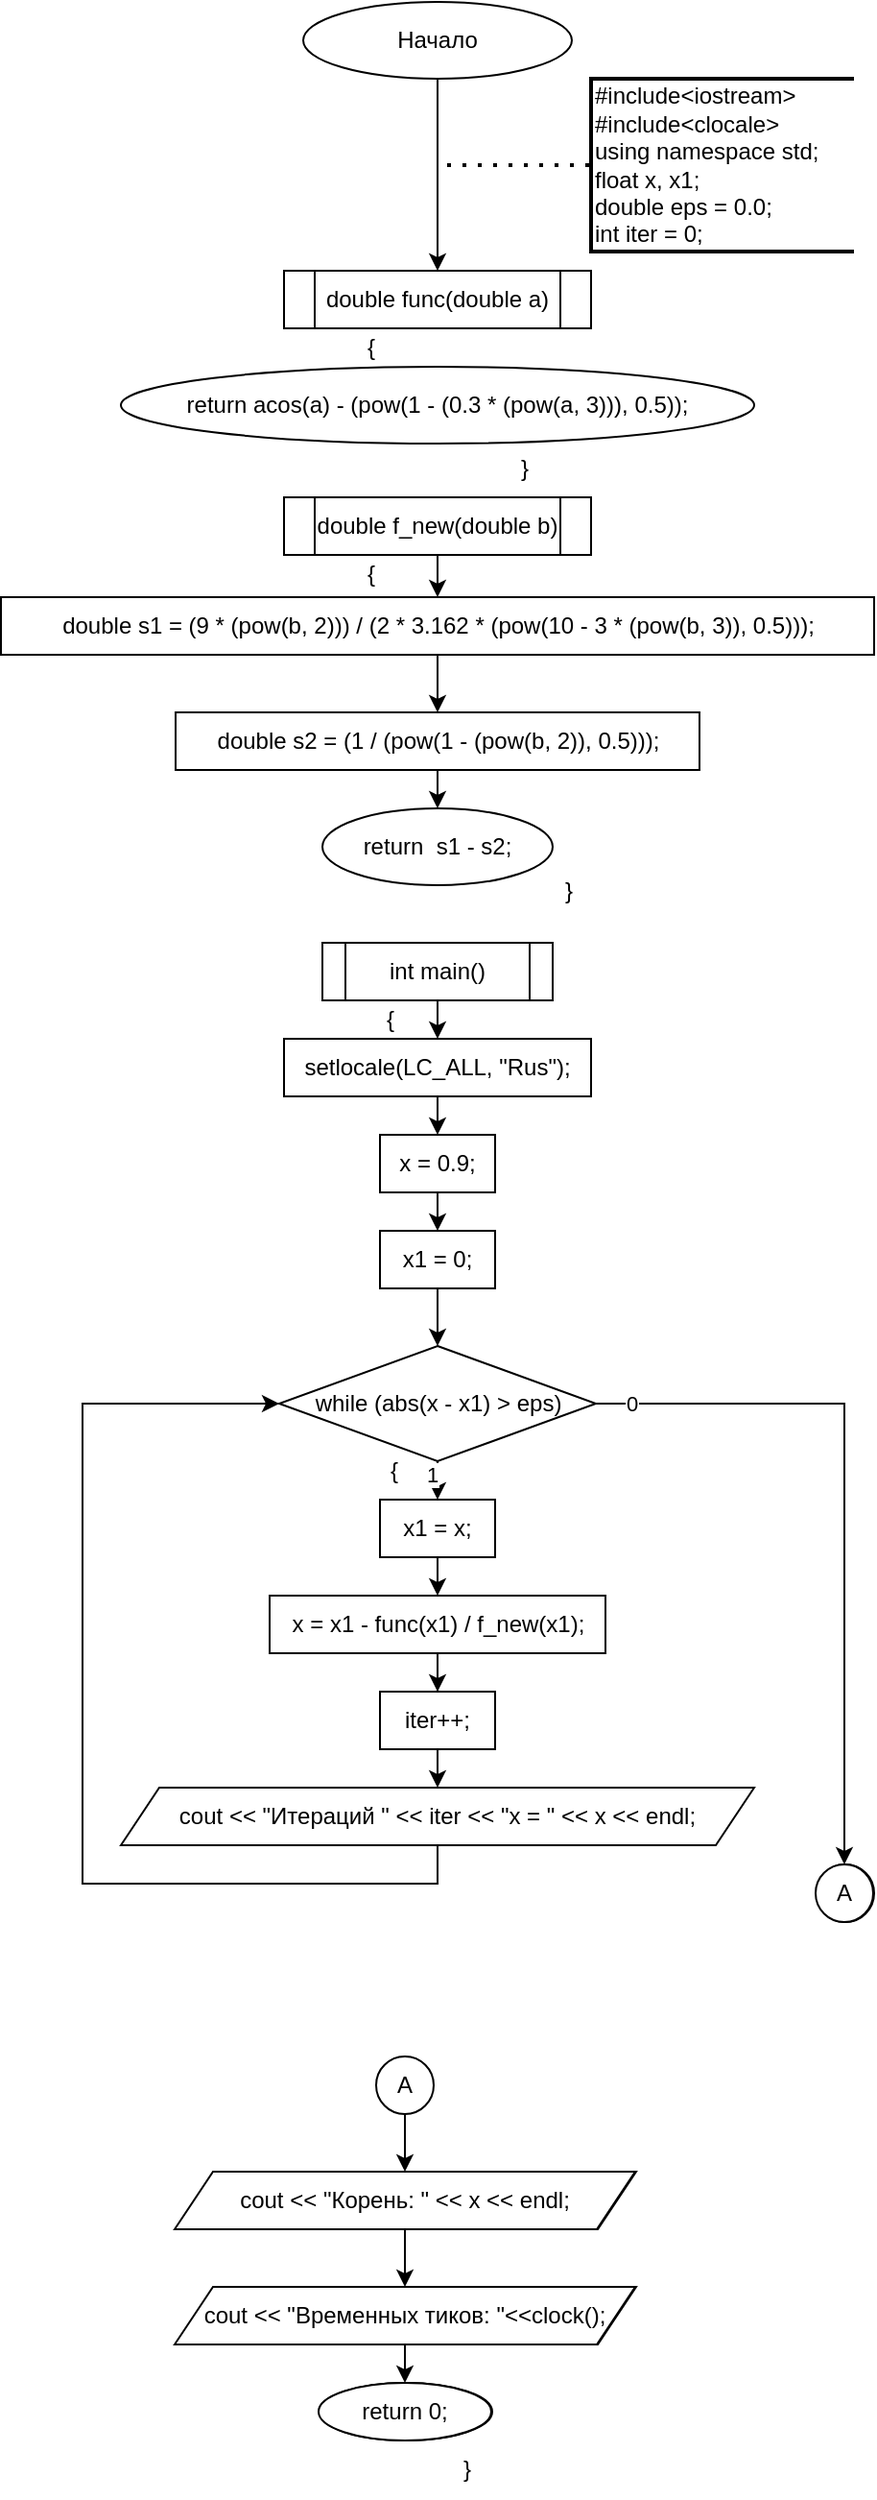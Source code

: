 <mxfile version="25.0.1">
  <diagram name="Страница — 1" id="fuBYI_S4vZk9Xxi2a3bl">
    <mxGraphModel dx="890" dy="434" grid="0" gridSize="10" guides="1" tooltips="1" connect="1" arrows="1" fold="1" page="1" pageScale="1" pageWidth="1169" pageHeight="1654" math="0" shadow="0">
      <root>
        <mxCell id="0" />
        <mxCell id="1" parent="0" />
        <mxCell id="EuVw9vk-sqjzFGuYe3wy-1" value="#include&amp;lt;iostream&amp;gt;&lt;div&gt;#include&amp;lt;clocale&amp;gt;&lt;/div&gt;&lt;div&gt;using namespace std;&lt;/div&gt;&lt;div&gt;float x, x1;&lt;/div&gt;&lt;div&gt;double eps = 0.0;&lt;/div&gt;&lt;div&gt;int iter = 0;&lt;/div&gt;" style="strokeWidth=2;html=1;shape=mxgraph.flowchart.annotation_1;align=left;pointerEvents=1;" parent="1" vertex="1">
          <mxGeometry x="665" y="50" width="137" height="90" as="geometry" />
        </mxCell>
        <mxCell id="EuVw9vk-sqjzFGuYe3wy-5" style="edgeStyle=orthogonalEdgeStyle;rounded=0;orthogonalLoop=1;jettySize=auto;html=1;exitX=0.5;exitY=1;exitDx=0;exitDy=0;entryX=0.5;entryY=0;entryDx=0;entryDy=0;" parent="1" source="EuVw9vk-sqjzFGuYe3wy-2" target="ve3IUuf1m5ZSZoWxuh3n-1" edge="1">
          <mxGeometry relative="1" as="geometry">
            <mxPoint x="585" y="120" as="targetPoint" />
          </mxGeometry>
        </mxCell>
        <mxCell id="EuVw9vk-sqjzFGuYe3wy-2" value="Начало" style="ellipse;whiteSpace=wrap;html=1;" parent="1" vertex="1">
          <mxGeometry x="515" y="10" width="140" height="40" as="geometry" />
        </mxCell>
        <mxCell id="EuVw9vk-sqjzFGuYe3wy-3" style="edgeStyle=orthogonalEdgeStyle;rounded=0;orthogonalLoop=1;jettySize=auto;html=1;exitX=0.5;exitY=1;exitDx=0;exitDy=0;exitPerimeter=0;" parent="1" source="EuVw9vk-sqjzFGuYe3wy-1" target="EuVw9vk-sqjzFGuYe3wy-1" edge="1">
          <mxGeometry relative="1" as="geometry" />
        </mxCell>
        <mxCell id="EuVw9vk-sqjzFGuYe3wy-6" value="" style="endArrow=none;dashed=1;html=1;dashPattern=1 3;strokeWidth=2;rounded=0;entryX=0;entryY=0.5;entryDx=0;entryDy=0;entryPerimeter=0;" parent="1" target="EuVw9vk-sqjzFGuYe3wy-1" edge="1">
          <mxGeometry width="50" height="50" relative="1" as="geometry">
            <mxPoint x="590" y="95" as="sourcePoint" />
            <mxPoint x="600" y="110" as="targetPoint" />
          </mxGeometry>
        </mxCell>
        <mxCell id="ve3IUuf1m5ZSZoWxuh3n-1" value="double func(double a)" style="shape=process;whiteSpace=wrap;html=1;backgroundOutline=1;" vertex="1" parent="1">
          <mxGeometry x="505" y="150" width="160" height="30" as="geometry" />
        </mxCell>
        <mxCell id="ve3IUuf1m5ZSZoWxuh3n-2" value="return acos(a) - (pow(1 - (0.3 * (pow(a, 3))), 0.5));" style="ellipse;whiteSpace=wrap;html=1;" vertex="1" parent="1">
          <mxGeometry x="420" y="200" width="330" height="40" as="geometry" />
        </mxCell>
        <mxCell id="ve3IUuf1m5ZSZoWxuh3n-3" value="{" style="text;html=1;align=center;verticalAlign=middle;resizable=0;points=[];autosize=1;strokeColor=none;fillColor=none;" vertex="1" parent="1">
          <mxGeometry x="535" y="175" width="30" height="30" as="geometry" />
        </mxCell>
        <mxCell id="ve3IUuf1m5ZSZoWxuh3n-4" value="}" style="text;html=1;align=center;verticalAlign=middle;resizable=0;points=[];autosize=1;strokeColor=none;fillColor=none;" vertex="1" parent="1">
          <mxGeometry x="615" y="238" width="30" height="30" as="geometry" />
        </mxCell>
        <mxCell id="ve3IUuf1m5ZSZoWxuh3n-10" style="edgeStyle=orthogonalEdgeStyle;rounded=0;orthogonalLoop=1;jettySize=auto;html=1;exitX=0.5;exitY=1;exitDx=0;exitDy=0;entryX=0.5;entryY=0;entryDx=0;entryDy=0;" edge="1" parent="1" source="ve3IUuf1m5ZSZoWxuh3n-6" target="ve3IUuf1m5ZSZoWxuh3n-7">
          <mxGeometry relative="1" as="geometry" />
        </mxCell>
        <mxCell id="ve3IUuf1m5ZSZoWxuh3n-6" value="double f_new(double b)" style="shape=process;whiteSpace=wrap;html=1;backgroundOutline=1;" vertex="1" parent="1">
          <mxGeometry x="505" y="268" width="160" height="30" as="geometry" />
        </mxCell>
        <mxCell id="ve3IUuf1m5ZSZoWxuh3n-11" style="edgeStyle=orthogonalEdgeStyle;rounded=0;orthogonalLoop=1;jettySize=auto;html=1;exitX=0.5;exitY=1;exitDx=0;exitDy=0;entryX=0.5;entryY=0;entryDx=0;entryDy=0;" edge="1" parent="1" source="ve3IUuf1m5ZSZoWxuh3n-7" target="ve3IUuf1m5ZSZoWxuh3n-8">
          <mxGeometry relative="1" as="geometry" />
        </mxCell>
        <mxCell id="ve3IUuf1m5ZSZoWxuh3n-7" value="double s1 = (9 * (pow(b, 2))) / (2 * 3.162 * (pow(10 - 3 * (pow(b, 3)), 0.5)));" style="whiteSpace=wrap;html=1;" vertex="1" parent="1">
          <mxGeometry x="357.5" y="320" width="455" height="30" as="geometry" />
        </mxCell>
        <mxCell id="ve3IUuf1m5ZSZoWxuh3n-12" style="edgeStyle=orthogonalEdgeStyle;rounded=0;orthogonalLoop=1;jettySize=auto;html=1;exitX=0.5;exitY=1;exitDx=0;exitDy=0;entryX=0.5;entryY=0;entryDx=0;entryDy=0;" edge="1" parent="1" source="ve3IUuf1m5ZSZoWxuh3n-8" target="ve3IUuf1m5ZSZoWxuh3n-9">
          <mxGeometry relative="1" as="geometry" />
        </mxCell>
        <mxCell id="ve3IUuf1m5ZSZoWxuh3n-8" value="double s2 = (1 / (pow(1 - (pow(b, 2)), 0.5)));" style="whiteSpace=wrap;html=1;" vertex="1" parent="1">
          <mxGeometry x="448.5" y="380" width="273" height="30" as="geometry" />
        </mxCell>
        <mxCell id="ve3IUuf1m5ZSZoWxuh3n-9" value="return  s1 - s2;" style="ellipse;whiteSpace=wrap;html=1;" vertex="1" parent="1">
          <mxGeometry x="525" y="430" width="120" height="40" as="geometry" />
        </mxCell>
        <mxCell id="ve3IUuf1m5ZSZoWxuh3n-47" style="edgeStyle=orthogonalEdgeStyle;rounded=0;orthogonalLoop=1;jettySize=auto;html=1;exitX=0.5;exitY=1;exitDx=0;exitDy=0;entryX=0.5;entryY=0;entryDx=0;entryDy=0;" edge="1" parent="1" source="ve3IUuf1m5ZSZoWxuh3n-13" target="ve3IUuf1m5ZSZoWxuh3n-14">
          <mxGeometry relative="1" as="geometry" />
        </mxCell>
        <mxCell id="ve3IUuf1m5ZSZoWxuh3n-13" value="int main()" style="shape=process;whiteSpace=wrap;html=1;backgroundOutline=1;" vertex="1" parent="1">
          <mxGeometry x="525" y="500" width="120" height="30" as="geometry" />
        </mxCell>
        <mxCell id="ve3IUuf1m5ZSZoWxuh3n-46" style="edgeStyle=orthogonalEdgeStyle;rounded=0;orthogonalLoop=1;jettySize=auto;html=1;exitX=0.5;exitY=1;exitDx=0;exitDy=0;entryX=0.5;entryY=0;entryDx=0;entryDy=0;" edge="1" parent="1" source="ve3IUuf1m5ZSZoWxuh3n-14" target="ve3IUuf1m5ZSZoWxuh3n-15">
          <mxGeometry relative="1" as="geometry" />
        </mxCell>
        <mxCell id="ve3IUuf1m5ZSZoWxuh3n-14" value="setlocale(LC_ALL, &quot;Rus&quot;);" style="whiteSpace=wrap;html=1;" vertex="1" parent="1">
          <mxGeometry x="505" y="550" width="160" height="30" as="geometry" />
        </mxCell>
        <mxCell id="ve3IUuf1m5ZSZoWxuh3n-45" style="edgeStyle=orthogonalEdgeStyle;rounded=0;orthogonalLoop=1;jettySize=auto;html=1;exitX=0.5;exitY=1;exitDx=0;exitDy=0;entryX=0.5;entryY=0;entryDx=0;entryDy=0;" edge="1" parent="1" source="ve3IUuf1m5ZSZoWxuh3n-15" target="ve3IUuf1m5ZSZoWxuh3n-16">
          <mxGeometry relative="1" as="geometry" />
        </mxCell>
        <mxCell id="ve3IUuf1m5ZSZoWxuh3n-15" value="x = 0.9;" style="whiteSpace=wrap;html=1;" vertex="1" parent="1">
          <mxGeometry x="555" y="600" width="60" height="30" as="geometry" />
        </mxCell>
        <mxCell id="ve3IUuf1m5ZSZoWxuh3n-44" style="edgeStyle=orthogonalEdgeStyle;rounded=0;orthogonalLoop=1;jettySize=auto;html=1;exitX=0.5;exitY=1;exitDx=0;exitDy=0;entryX=0.5;entryY=0;entryDx=0;entryDy=0;" edge="1" parent="1" source="ve3IUuf1m5ZSZoWxuh3n-16" target="ve3IUuf1m5ZSZoWxuh3n-17">
          <mxGeometry relative="1" as="geometry" />
        </mxCell>
        <mxCell id="ve3IUuf1m5ZSZoWxuh3n-16" value="x1 = 0;" style="whiteSpace=wrap;html=1;" vertex="1" parent="1">
          <mxGeometry x="555" y="650" width="60" height="30" as="geometry" />
        </mxCell>
        <mxCell id="ve3IUuf1m5ZSZoWxuh3n-35" style="edgeStyle=orthogonalEdgeStyle;rounded=0;orthogonalLoop=1;jettySize=auto;html=1;exitX=0.5;exitY=1;exitDx=0;exitDy=0;entryX=0.5;entryY=0;entryDx=0;entryDy=0;" edge="1" parent="1" source="ve3IUuf1m5ZSZoWxuh3n-17" target="ve3IUuf1m5ZSZoWxuh3n-18">
          <mxGeometry relative="1" as="geometry" />
        </mxCell>
        <mxCell id="ve3IUuf1m5ZSZoWxuh3n-41" value="1" style="edgeLabel;html=1;align=center;verticalAlign=middle;resizable=0;points=[];" vertex="1" connectable="0" parent="ve3IUuf1m5ZSZoWxuh3n-35">
          <mxGeometry x="-0.317" y="-3" relative="1" as="geometry">
            <mxPoint as="offset" />
          </mxGeometry>
        </mxCell>
        <mxCell id="ve3IUuf1m5ZSZoWxuh3n-42" style="edgeStyle=orthogonalEdgeStyle;rounded=0;orthogonalLoop=1;jettySize=auto;html=1;exitX=1;exitY=0.5;exitDx=0;exitDy=0;entryX=0.5;entryY=0;entryDx=0;entryDy=0;" edge="1" parent="1" source="ve3IUuf1m5ZSZoWxuh3n-17" target="ve3IUuf1m5ZSZoWxuh3n-29">
          <mxGeometry relative="1" as="geometry" />
        </mxCell>
        <mxCell id="ve3IUuf1m5ZSZoWxuh3n-43" value="0" style="edgeLabel;html=1;align=center;verticalAlign=middle;resizable=0;points=[];" vertex="1" connectable="0" parent="ve3IUuf1m5ZSZoWxuh3n-42">
          <mxGeometry x="-0.902" relative="1" as="geometry">
            <mxPoint as="offset" />
          </mxGeometry>
        </mxCell>
        <mxCell id="ve3IUuf1m5ZSZoWxuh3n-17" value="while (abs(x - x1) &amp;gt; eps)" style="rhombus;whiteSpace=wrap;html=1;" vertex="1" parent="1">
          <mxGeometry x="502.5" y="710" width="165" height="60" as="geometry" />
        </mxCell>
        <mxCell id="ve3IUuf1m5ZSZoWxuh3n-36" style="edgeStyle=orthogonalEdgeStyle;rounded=0;orthogonalLoop=1;jettySize=auto;html=1;exitX=0.5;exitY=1;exitDx=0;exitDy=0;entryX=0.5;entryY=0;entryDx=0;entryDy=0;" edge="1" parent="1" source="ve3IUuf1m5ZSZoWxuh3n-18" target="ve3IUuf1m5ZSZoWxuh3n-19">
          <mxGeometry relative="1" as="geometry" />
        </mxCell>
        <mxCell id="ve3IUuf1m5ZSZoWxuh3n-18" value="x1 = x;" style="whiteSpace=wrap;html=1;" vertex="1" parent="1">
          <mxGeometry x="555" y="790" width="60" height="30" as="geometry" />
        </mxCell>
        <mxCell id="ve3IUuf1m5ZSZoWxuh3n-37" style="edgeStyle=orthogonalEdgeStyle;rounded=0;orthogonalLoop=1;jettySize=auto;html=1;exitX=0.5;exitY=1;exitDx=0;exitDy=0;" edge="1" parent="1" source="ve3IUuf1m5ZSZoWxuh3n-19" target="ve3IUuf1m5ZSZoWxuh3n-20">
          <mxGeometry relative="1" as="geometry" />
        </mxCell>
        <mxCell id="ve3IUuf1m5ZSZoWxuh3n-19" value="x = x1 - func(x1) / f_new(x1);" style="whiteSpace=wrap;html=1;" vertex="1" parent="1">
          <mxGeometry x="497.5" y="840" width="175" height="30" as="geometry" />
        </mxCell>
        <mxCell id="ve3IUuf1m5ZSZoWxuh3n-38" style="edgeStyle=orthogonalEdgeStyle;rounded=0;orthogonalLoop=1;jettySize=auto;html=1;exitX=0.5;exitY=1;exitDx=0;exitDy=0;entryX=0.5;entryY=0;entryDx=0;entryDy=0;" edge="1" parent="1" source="ve3IUuf1m5ZSZoWxuh3n-20" target="ve3IUuf1m5ZSZoWxuh3n-21">
          <mxGeometry relative="1" as="geometry" />
        </mxCell>
        <mxCell id="ve3IUuf1m5ZSZoWxuh3n-20" value="iter++;" style="whiteSpace=wrap;html=1;" vertex="1" parent="1">
          <mxGeometry x="555" y="890" width="60" height="30" as="geometry" />
        </mxCell>
        <mxCell id="ve3IUuf1m5ZSZoWxuh3n-39" style="edgeStyle=orthogonalEdgeStyle;rounded=0;orthogonalLoop=1;jettySize=auto;html=1;exitX=0.5;exitY=1;exitDx=0;exitDy=0;entryX=0;entryY=0.5;entryDx=0;entryDy=0;" edge="1" parent="1" source="ve3IUuf1m5ZSZoWxuh3n-21" target="ve3IUuf1m5ZSZoWxuh3n-17">
          <mxGeometry relative="1" as="geometry">
            <Array as="points">
              <mxPoint x="585" y="990" />
              <mxPoint x="400" y="990" />
              <mxPoint x="400" y="740" />
            </Array>
          </mxGeometry>
        </mxCell>
        <mxCell id="ve3IUuf1m5ZSZoWxuh3n-21" value="cout &amp;lt;&amp;lt; &quot;Итераций &quot; &amp;lt;&amp;lt; iter &amp;lt;&amp;lt; &quot;x = &quot; &amp;lt;&amp;lt; x &amp;lt;&amp;lt; endl;" style="shape=parallelogram;perimeter=parallelogramPerimeter;whiteSpace=wrap;html=1;fixedSize=1;" vertex="1" parent="1">
          <mxGeometry x="420" y="940" width="330" height="30" as="geometry" />
        </mxCell>
        <mxCell id="ve3IUuf1m5ZSZoWxuh3n-22" value="cout &amp;lt;&amp;lt; &quot;Корень: &quot; &amp;lt;&amp;lt; x &amp;lt;&amp;lt; endl;" style="shape=parallelogram;perimeter=parallelogramPerimeter;whiteSpace=wrap;html=1;fixedSize=1;" vertex="1" parent="1">
          <mxGeometry x="448.5" y="1140" width="240" height="30" as="geometry" />
        </mxCell>
        <mxCell id="ve3IUuf1m5ZSZoWxuh3n-23" value="cout &amp;lt;&amp;lt; &quot;Временных тиков: &quot;&amp;lt;&amp;lt;clock();" style="shape=parallelogram;perimeter=parallelogramPerimeter;whiteSpace=wrap;html=1;fixedSize=1;" vertex="1" parent="1">
          <mxGeometry x="448.5" y="1200" width="240" height="30" as="geometry" />
        </mxCell>
        <mxCell id="ve3IUuf1m5ZSZoWxuh3n-24" value="return 0;" style="ellipse;whiteSpace=wrap;html=1;" vertex="1" parent="1">
          <mxGeometry x="523.5" y="1250" width="90" height="30" as="geometry" />
        </mxCell>
        <mxCell id="ve3IUuf1m5ZSZoWxuh3n-25" value="A" style="ellipse;whiteSpace=wrap;html=1;" vertex="1" parent="1">
          <mxGeometry x="782.5" y="980" width="30" height="30" as="geometry" />
        </mxCell>
        <mxCell id="ve3IUuf1m5ZSZoWxuh3n-32" style="edgeStyle=orthogonalEdgeStyle;rounded=0;orthogonalLoop=1;jettySize=auto;html=1;exitX=0.5;exitY=1;exitDx=0;exitDy=0;entryX=0.5;entryY=0;entryDx=0;entryDy=0;" edge="1" parent="1" source="ve3IUuf1m5ZSZoWxuh3n-26" target="ve3IUuf1m5ZSZoWxuh3n-27">
          <mxGeometry relative="1" as="geometry" />
        </mxCell>
        <mxCell id="ve3IUuf1m5ZSZoWxuh3n-26" value="cout &amp;lt;&amp;lt; &quot;Корень: &quot; &amp;lt;&amp;lt; x &amp;lt;&amp;lt; endl;" style="shape=parallelogram;perimeter=parallelogramPerimeter;whiteSpace=wrap;html=1;fixedSize=1;" vertex="1" parent="1">
          <mxGeometry x="448" y="1140" width="240" height="30" as="geometry" />
        </mxCell>
        <mxCell id="ve3IUuf1m5ZSZoWxuh3n-33" style="edgeStyle=orthogonalEdgeStyle;rounded=0;orthogonalLoop=1;jettySize=auto;html=1;exitX=0.5;exitY=1;exitDx=0;exitDy=0;entryX=0.5;entryY=0;entryDx=0;entryDy=0;" edge="1" parent="1" source="ve3IUuf1m5ZSZoWxuh3n-27" target="ve3IUuf1m5ZSZoWxuh3n-28">
          <mxGeometry relative="1" as="geometry" />
        </mxCell>
        <mxCell id="ve3IUuf1m5ZSZoWxuh3n-27" value="cout &amp;lt;&amp;lt; &quot;Временных тиков: &quot;&amp;lt;&amp;lt;clock();" style="shape=parallelogram;perimeter=parallelogramPerimeter;whiteSpace=wrap;html=1;fixedSize=1;" vertex="1" parent="1">
          <mxGeometry x="448" y="1200" width="240" height="30" as="geometry" />
        </mxCell>
        <mxCell id="ve3IUuf1m5ZSZoWxuh3n-28" value="return 0;" style="ellipse;whiteSpace=wrap;html=1;" vertex="1" parent="1">
          <mxGeometry x="523" y="1250" width="90" height="30" as="geometry" />
        </mxCell>
        <mxCell id="ve3IUuf1m5ZSZoWxuh3n-29" value="A" style="ellipse;whiteSpace=wrap;html=1;" vertex="1" parent="1">
          <mxGeometry x="782" y="980" width="30" height="30" as="geometry" />
        </mxCell>
        <mxCell id="ve3IUuf1m5ZSZoWxuh3n-31" style="edgeStyle=orthogonalEdgeStyle;rounded=0;orthogonalLoop=1;jettySize=auto;html=1;exitX=0.5;exitY=1;exitDx=0;exitDy=0;entryX=0.5;entryY=0;entryDx=0;entryDy=0;" edge="1" parent="1" source="ve3IUuf1m5ZSZoWxuh3n-30" target="ve3IUuf1m5ZSZoWxuh3n-26">
          <mxGeometry relative="1" as="geometry" />
        </mxCell>
        <mxCell id="ve3IUuf1m5ZSZoWxuh3n-30" value="A" style="ellipse;whiteSpace=wrap;html=1;" vertex="1" parent="1">
          <mxGeometry x="553" y="1080" width="30" height="30" as="geometry" />
        </mxCell>
        <mxCell id="ve3IUuf1m5ZSZoWxuh3n-34" value="}" style="text;html=1;align=center;verticalAlign=middle;resizable=0;points=[];autosize=1;strokeColor=none;fillColor=none;" vertex="1" parent="1">
          <mxGeometry x="585" y="1280" width="30" height="30" as="geometry" />
        </mxCell>
        <mxCell id="ve3IUuf1m5ZSZoWxuh3n-40" value="{" style="text;html=1;align=center;verticalAlign=middle;resizable=0;points=[];autosize=1;strokeColor=none;fillColor=none;" vertex="1" parent="1">
          <mxGeometry x="547" y="760" width="30" height="30" as="geometry" />
        </mxCell>
        <mxCell id="ve3IUuf1m5ZSZoWxuh3n-48" value="{" style="text;html=1;align=center;verticalAlign=middle;resizable=0;points=[];autosize=1;strokeColor=none;fillColor=none;" vertex="1" parent="1">
          <mxGeometry x="545" y="525" width="30" height="30" as="geometry" />
        </mxCell>
        <mxCell id="ve3IUuf1m5ZSZoWxuh3n-49" value="{" style="text;html=1;align=center;verticalAlign=middle;resizable=0;points=[];autosize=1;strokeColor=none;fillColor=none;" vertex="1" parent="1">
          <mxGeometry x="535" y="293" width="30" height="30" as="geometry" />
        </mxCell>
        <mxCell id="ve3IUuf1m5ZSZoWxuh3n-50" value="}" style="text;html=1;align=center;verticalAlign=middle;resizable=0;points=[];autosize=1;strokeColor=none;fillColor=none;" vertex="1" parent="1">
          <mxGeometry x="637.5" y="458" width="30" height="30" as="geometry" />
        </mxCell>
      </root>
    </mxGraphModel>
  </diagram>
</mxfile>

